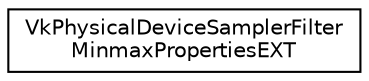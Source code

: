 digraph "Graphical Class Hierarchy"
{
 // LATEX_PDF_SIZE
  edge [fontname="Helvetica",fontsize="10",labelfontname="Helvetica",labelfontsize="10"];
  node [fontname="Helvetica",fontsize="10",shape=record];
  rankdir="LR";
  Node0 [label="VkPhysicalDeviceSamplerFilter\lMinmaxPropertiesEXT",height=0.2,width=0.4,color="black", fillcolor="white", style="filled",URL="$da/d65/structVkPhysicalDeviceSamplerFilterMinmaxPropertiesEXT.html",tooltip=" "];
}
